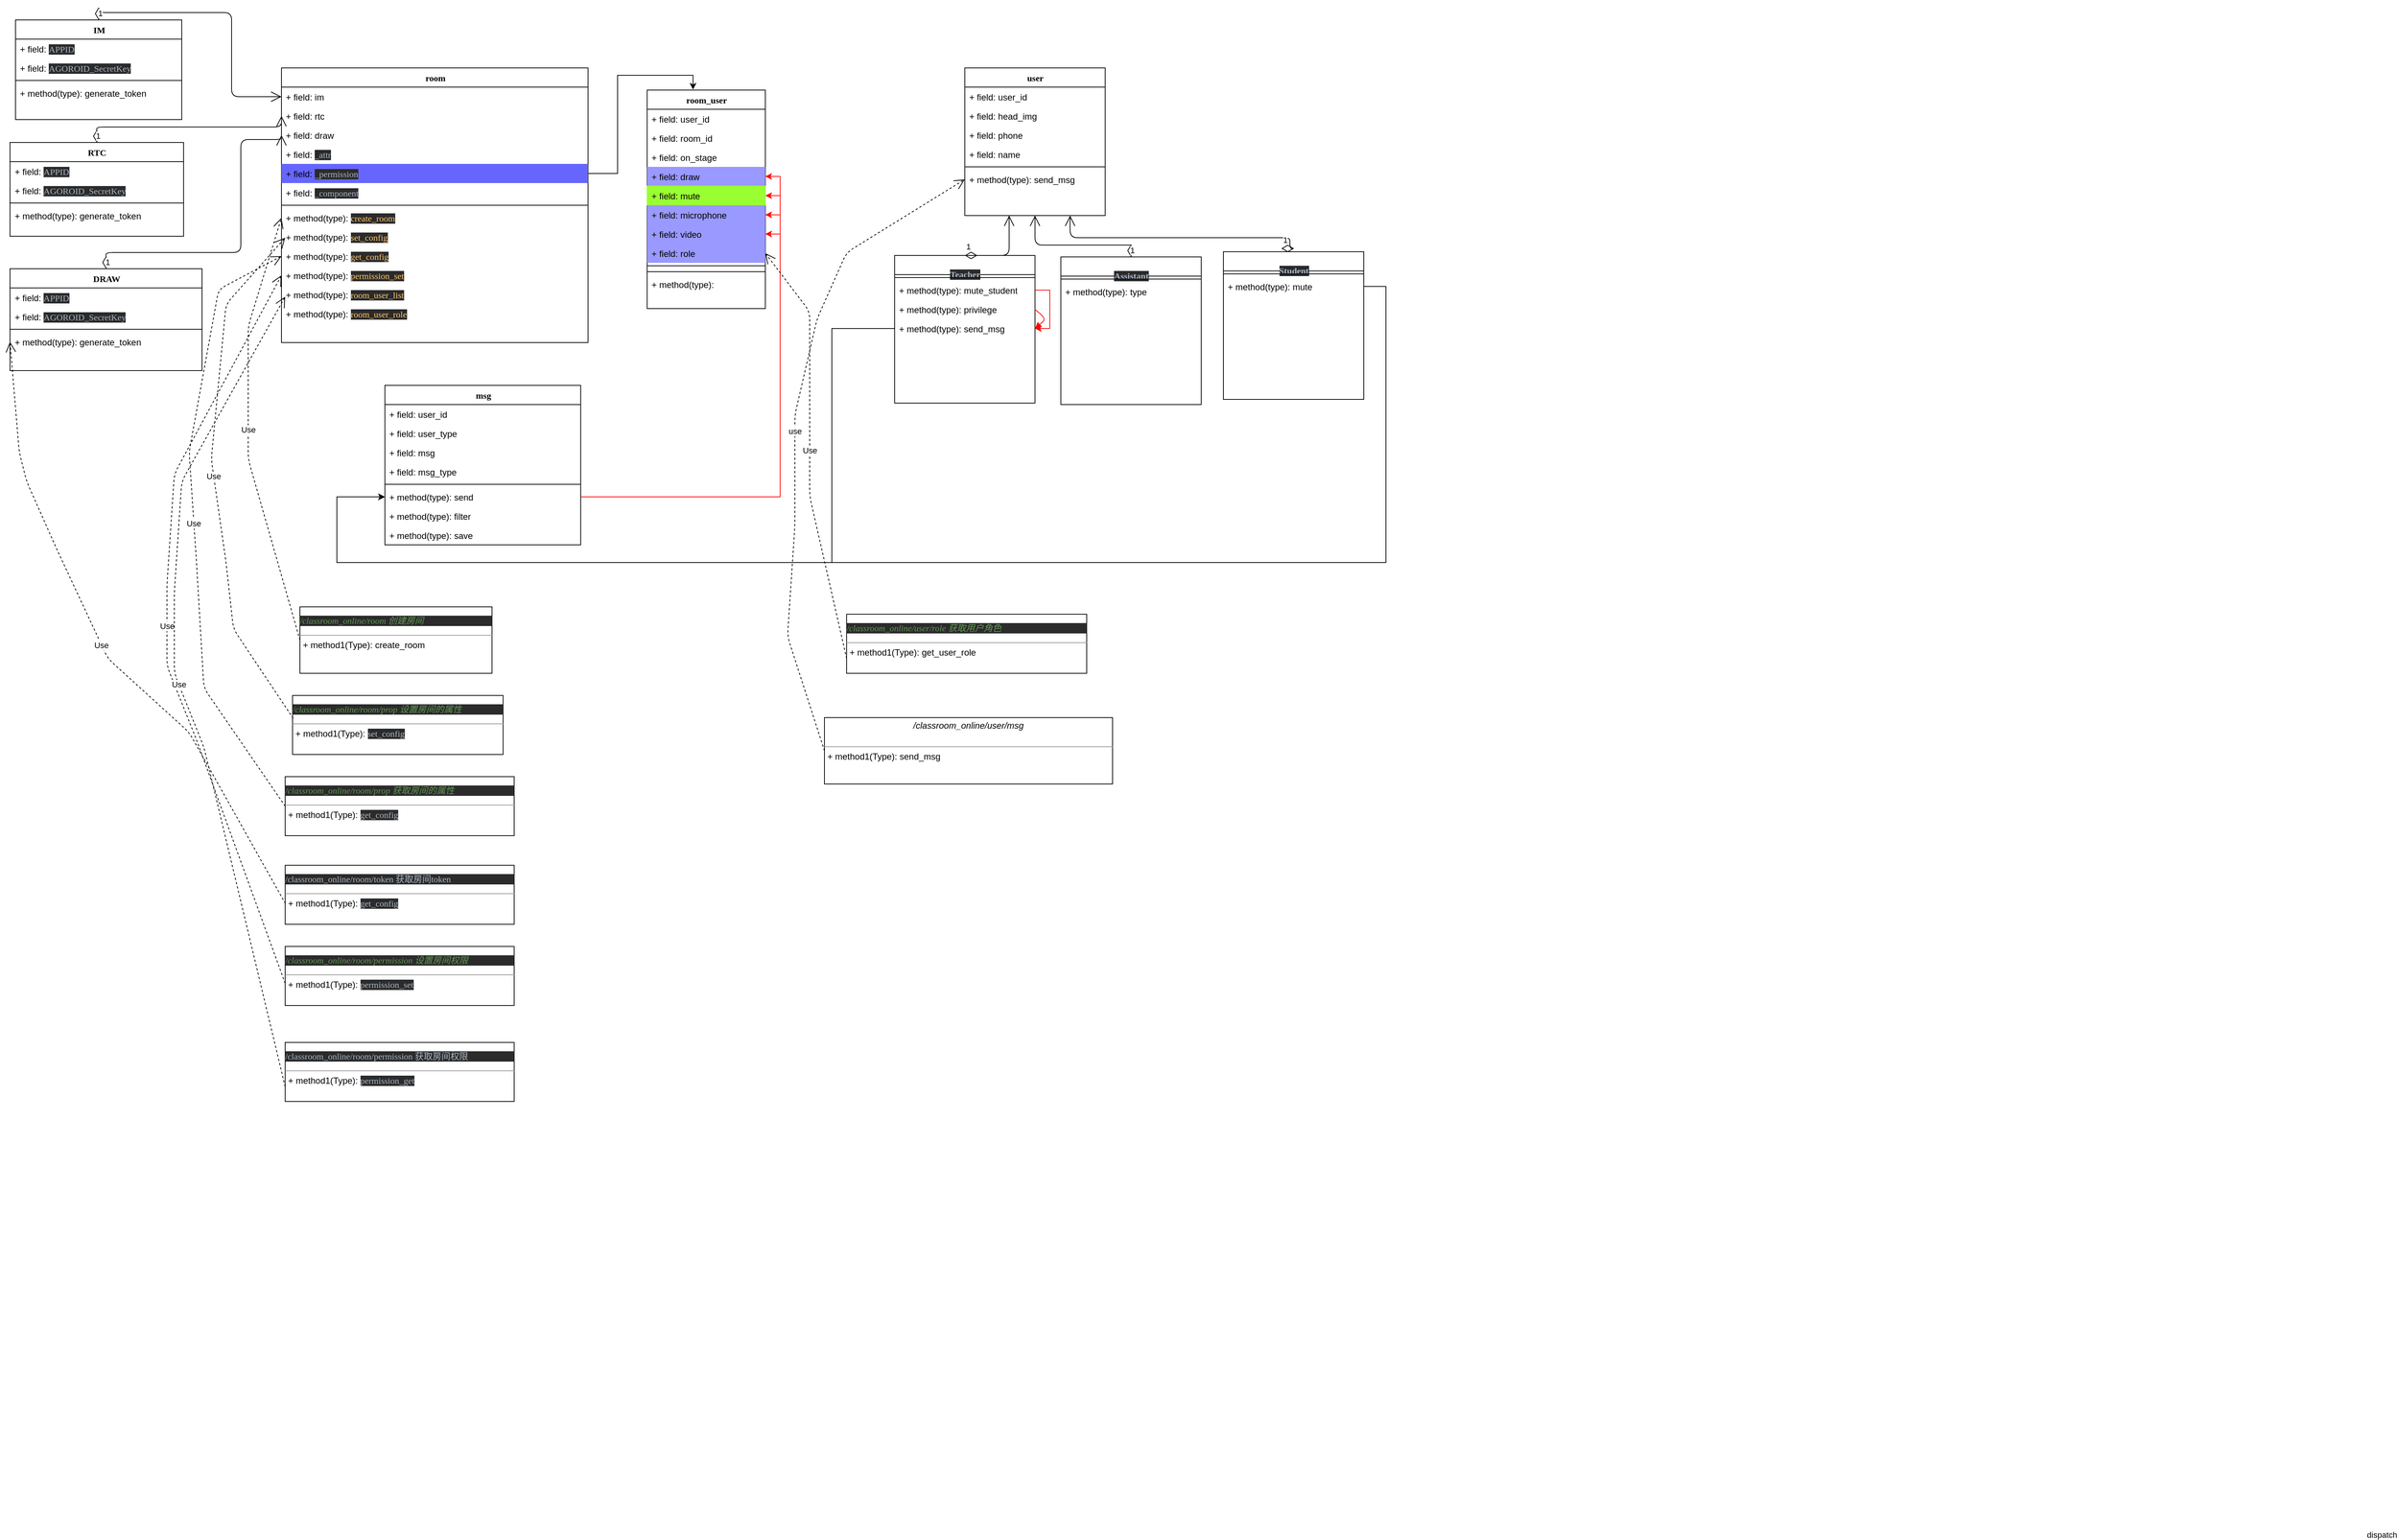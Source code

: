 <mxfile pages="1" version="11.2.5" type="github"><diagram name="Page-1" id="6133507b-19e7-1e82-6fc7-422aa6c4b21f"><mxGraphModel dx="1426" dy="857" grid="1" gridSize="10" guides="1" tooltips="1" connect="1" arrows="1" fold="1" page="1" pageScale="1" pageWidth="1100" pageHeight="850" background="#ffffff" math="0" shadow="0"><root><mxCell id="0"/><mxCell id="1" parent="0"/><mxCell id="78961159f06e98e8-17" value="user" style="swimlane;html=1;fontStyle=1;align=center;verticalAlign=top;childLayout=stackLayout;horizontal=1;startSize=26;horizontalStack=0;resizeParent=1;resizeLast=0;collapsible=1;marginBottom=0;swimlaneFillColor=#ffffff;rounded=0;shadow=0;comic=0;labelBackgroundColor=none;strokeColor=#000000;strokeWidth=1;fillColor=none;fontFamily=Verdana;fontSize=12;fontColor=#000000;" parent="1" vertex="1"><mxGeometry x="1620" y="130" width="190" height="200" as="geometry"/></mxCell><mxCell id="78961159f06e98e8-23" value="+ field: user_id" style="text;html=1;strokeColor=none;fillColor=none;align=left;verticalAlign=top;spacingLeft=4;spacingRight=4;whiteSpace=wrap;overflow=hidden;rotatable=0;points=[[0,0.5],[1,0.5]];portConstraint=eastwest;" parent="78961159f06e98e8-17" vertex="1"><mxGeometry y="26" width="190" height="26" as="geometry"/></mxCell><mxCell id="78961159f06e98e8-24" value="+ field: head_img" style="text;html=1;strokeColor=none;fillColor=none;align=left;verticalAlign=top;spacingLeft=4;spacingRight=4;whiteSpace=wrap;overflow=hidden;rotatable=0;points=[[0,0.5],[1,0.5]];portConstraint=eastwest;" parent="78961159f06e98e8-17" vertex="1"><mxGeometry y="52" width="190" height="26" as="geometry"/></mxCell><mxCell id="K8ID0hKqcHNtiCgYIguT-30" value="+ field: phone" style="text;html=1;strokeColor=none;fillColor=none;align=left;verticalAlign=top;spacingLeft=4;spacingRight=4;whiteSpace=wrap;overflow=hidden;rotatable=0;points=[[0,0.5],[1,0.5]];portConstraint=eastwest;" vertex="1" parent="78961159f06e98e8-17"><mxGeometry y="78" width="190" height="26" as="geometry"/></mxCell><mxCell id="K8ID0hKqcHNtiCgYIguT-31" value="+ field: name" style="text;html=1;strokeColor=none;fillColor=none;align=left;verticalAlign=top;spacingLeft=4;spacingRight=4;whiteSpace=wrap;overflow=hidden;rotatable=0;points=[[0,0.5],[1,0.5]];portConstraint=eastwest;" vertex="1" parent="78961159f06e98e8-17"><mxGeometry y="104" width="190" height="26" as="geometry"/></mxCell><mxCell id="78961159f06e98e8-19" value="" style="line;html=1;strokeWidth=1;fillColor=none;align=left;verticalAlign=middle;spacingTop=-1;spacingLeft=3;spacingRight=3;rotatable=0;labelPosition=right;points=[];portConstraint=eastwest;" parent="78961159f06e98e8-17" vertex="1"><mxGeometry y="130" width="190" height="8" as="geometry"/></mxCell><mxCell id="78961159f06e98e8-27" value="+ method(type): send_msg" style="text;html=1;strokeColor=none;fillColor=none;align=left;verticalAlign=top;spacingLeft=4;spacingRight=4;whiteSpace=wrap;overflow=hidden;rotatable=0;points=[[0,0.5],[1,0.5]];portConstraint=eastwest;" parent="78961159f06e98e8-17" vertex="1"><mxGeometry y="138" width="190" height="26" as="geometry"/></mxCell><mxCell id="78961159f06e98e8-43" value="room" style="swimlane;html=1;fontStyle=1;align=center;verticalAlign=top;childLayout=stackLayout;horizontal=1;startSize=26;horizontalStack=0;resizeParent=1;resizeLast=0;collapsible=1;marginBottom=0;swimlaneFillColor=#ffffff;rounded=0;shadow=0;comic=0;labelBackgroundColor=none;strokeColor=#000000;strokeWidth=1;fillColor=none;fontFamily=Verdana;fontSize=12;fontColor=#000000;" parent="1" vertex="1"><mxGeometry x="695" y="130" width="415" height="372" as="geometry"/></mxCell><mxCell id="78961159f06e98e8-44" value="+ field: im" style="text;html=1;strokeColor=none;fillColor=none;align=left;verticalAlign=top;spacingLeft=4;spacingRight=4;whiteSpace=wrap;overflow=hidden;rotatable=0;points=[[0,0.5],[1,0.5]];portConstraint=eastwest;" parent="78961159f06e98e8-43" vertex="1"><mxGeometry y="26" width="415" height="26" as="geometry"/></mxCell><mxCell id="K8ID0hKqcHNtiCgYIguT-9" value="+ field: rtc" style="text;html=1;strokeColor=none;fillColor=none;align=left;verticalAlign=top;spacingLeft=4;spacingRight=4;whiteSpace=wrap;overflow=hidden;rotatable=0;points=[[0,0.5],[1,0.5]];portConstraint=eastwest;" vertex="1" parent="78961159f06e98e8-43"><mxGeometry y="52" width="415" height="26" as="geometry"/></mxCell><mxCell id="K8ID0hKqcHNtiCgYIguT-10" value="+ field: draw" style="text;html=1;strokeColor=none;fillColor=none;align=left;verticalAlign=top;spacingLeft=4;spacingRight=4;whiteSpace=wrap;overflow=hidden;rotatable=0;points=[[0,0.5],[1,0.5]];portConstraint=eastwest;" vertex="1" parent="78961159f06e98e8-43"><mxGeometry y="78" width="415" height="26" as="geometry"/></mxCell><mxCell id="K8ID0hKqcHNtiCgYIguT-16" value="+ field:&amp;nbsp;&lt;span style=&quot;background-color: rgb(43 , 43 , 43) ; color: rgb(169 , 183 , 198) ; font-family: &amp;#34;menlo&amp;#34; ; font-size: 9pt&quot;&gt;_attr&lt;/span&gt;" style="text;html=1;strokeColor=none;fillColor=none;align=left;verticalAlign=top;spacingLeft=4;spacingRight=4;whiteSpace=wrap;overflow=hidden;rotatable=0;points=[[0,0.5],[1,0.5]];portConstraint=eastwest;" vertex="1" parent="78961159f06e98e8-43"><mxGeometry y="104" width="415" height="26" as="geometry"/></mxCell><mxCell id="K8ID0hKqcHNtiCgYIguT-25" value="+ field:&amp;nbsp;&lt;span style=&quot;background-color: rgb(43 , 43 , 43) ; color: rgb(169 , 183 , 198) ; font-family: &amp;#34;menlo&amp;#34; ; font-size: 9pt&quot;&gt;_permission&lt;/span&gt;" style="text;html=1;strokeColor=none;fillColor=#6666FF;align=left;verticalAlign=top;spacingLeft=4;spacingRight=4;whiteSpace=wrap;overflow=hidden;rotatable=0;points=[[0,0.5],[1,0.5]];portConstraint=eastwest;" vertex="1" parent="78961159f06e98e8-43"><mxGeometry y="130" width="415" height="26" as="geometry"/></mxCell><mxCell id="K8ID0hKqcHNtiCgYIguT-17" value="+ field: &lt;font color=&quot;#a9b7c6&quot; face=&quot;menlo&quot;&gt;&lt;span style=&quot;background-color: rgb(43 , 43 , 43)&quot;&gt;_component&lt;/span&gt;&lt;/font&gt;" style="text;html=1;strokeColor=none;fillColor=none;align=left;verticalAlign=top;spacingLeft=4;spacingRight=4;whiteSpace=wrap;overflow=hidden;rotatable=0;points=[[0,0.5],[1,0.5]];portConstraint=eastwest;" vertex="1" parent="78961159f06e98e8-43"><mxGeometry y="156" width="415" height="26" as="geometry"/></mxCell><mxCell id="78961159f06e98e8-51" value="" style="line;html=1;strokeWidth=1;fillColor=none;align=left;verticalAlign=middle;spacingTop=-1;spacingLeft=3;spacingRight=3;rotatable=0;labelPosition=right;points=[];portConstraint=eastwest;" parent="78961159f06e98e8-43" vertex="1"><mxGeometry y="182" width="415" height="8" as="geometry"/></mxCell><mxCell id="78961159f06e98e8-52" value="+ method(type):&amp;nbsp;&lt;span style=&quot;color: rgb(255 , 198 , 109) ; background-color: rgb(43 , 43 , 43) ; font-family: &amp;#34;menlo&amp;#34; ; font-size: 9pt&quot;&gt;create_room&lt;/span&gt;" style="text;html=1;strokeColor=none;fillColor=none;align=left;verticalAlign=top;spacingLeft=4;spacingRight=4;whiteSpace=wrap;overflow=hidden;rotatable=0;points=[[0,0.5],[1,0.5]];portConstraint=eastwest;" parent="78961159f06e98e8-43" vertex="1"><mxGeometry y="190" width="415" height="26" as="geometry"/></mxCell><mxCell id="b94bc138ca980ef-2" value="+ method(type):&amp;nbsp;&lt;span style=&quot;color: rgb(255 , 198 , 109) ; background-color: rgb(43 , 43 , 43) ; font-family: &amp;#34;menlo&amp;#34; ; font-size: 9pt&quot;&gt;set_config&lt;/span&gt;" style="text;html=1;strokeColor=none;fillColor=none;align=left;verticalAlign=top;spacingLeft=4;spacingRight=4;whiteSpace=wrap;overflow=hidden;rotatable=0;points=[[0,0.5],[1,0.5]];portConstraint=eastwest;" parent="78961159f06e98e8-43" vertex="1"><mxGeometry y="216" width="415" height="26" as="geometry"/></mxCell><mxCell id="K8ID0hKqcHNtiCgYIguT-21" value="+ method(type):&amp;nbsp;&lt;span style=&quot;color: rgb(255 , 198 , 109) ; background-color: rgb(43 , 43 , 43) ; font-family: &amp;#34;menlo&amp;#34; ; font-size: 9pt&quot;&gt;get_config&lt;/span&gt;" style="text;html=1;strokeColor=none;fillColor=none;align=left;verticalAlign=top;spacingLeft=4;spacingRight=4;whiteSpace=wrap;overflow=hidden;rotatable=0;points=[[0,0.5],[1,0.5]];portConstraint=eastwest;" vertex="1" parent="78961159f06e98e8-43"><mxGeometry y="242" width="415" height="26" as="geometry"/></mxCell><mxCell id="K8ID0hKqcHNtiCgYIguT-22" value="+ method(type):&amp;nbsp;&lt;span style=&quot;color: rgb(255 , 198 , 109) ; background-color: rgb(43 , 43 , 43) ; font-family: &amp;#34;menlo&amp;#34; ; font-size: 9pt&quot;&gt;permission_set&lt;/span&gt;" style="text;html=1;strokeColor=none;fillColor=none;align=left;verticalAlign=top;spacingLeft=4;spacingRight=4;whiteSpace=wrap;overflow=hidden;rotatable=0;points=[[0,0.5],[1,0.5]];portConstraint=eastwest;" vertex="1" parent="78961159f06e98e8-43"><mxGeometry y="268" width="415" height="26" as="geometry"/></mxCell><mxCell id="K8ID0hKqcHNtiCgYIguT-23" value="+ method(type): &lt;font color=&quot;#ffc66d&quot; face=&quot;menlo&quot;&gt;&lt;span style=&quot;background-color: rgb(43 , 43 , 43)&quot;&gt;room_user_list&lt;/span&gt;&lt;/font&gt;" style="text;html=1;strokeColor=none;fillColor=none;align=left;verticalAlign=top;spacingLeft=4;spacingRight=4;whiteSpace=wrap;overflow=hidden;rotatable=0;points=[[0,0.5],[1,0.5]];portConstraint=eastwest;" vertex="1" parent="78961159f06e98e8-43"><mxGeometry y="294" width="415" height="26" as="geometry"/></mxCell><mxCell id="K8ID0hKqcHNtiCgYIguT-40" value="+ method(type): &lt;font color=&quot;#ffc66d&quot; face=&quot;menlo&quot;&gt;&lt;span style=&quot;background-color: rgb(43 , 43 , 43)&quot;&gt;room_user_role&lt;/span&gt;&lt;/font&gt;" style="text;html=1;strokeColor=none;fillColor=none;align=left;verticalAlign=top;spacingLeft=4;spacingRight=4;whiteSpace=wrap;overflow=hidden;rotatable=0;points=[[0,0.5],[1,0.5]];portConstraint=eastwest;" vertex="1" parent="78961159f06e98e8-43"><mxGeometry y="320" width="415" height="26" as="geometry"/></mxCell><mxCell id="78961159f06e98e8-82" value="RTC" style="swimlane;html=1;fontStyle=1;align=center;verticalAlign=top;childLayout=stackLayout;horizontal=1;startSize=26;horizontalStack=0;resizeParent=1;resizeLast=0;collapsible=1;marginBottom=0;swimlaneFillColor=#ffffff;rounded=0;shadow=0;comic=0;labelBackgroundColor=none;strokeColor=#000000;strokeWidth=1;fillColor=none;fontFamily=Verdana;fontSize=12;fontColor=#000000;" parent="1" vertex="1"><mxGeometry x="327.5" y="231" width="235" height="127" as="geometry"/></mxCell><mxCell id="78961159f06e98e8-84" value="+ field:&amp;nbsp;&lt;span style=&quot;background-color: rgb(43 , 43 , 43) ; color: rgb(169 , 183 , 198) ; font-family: &amp;#34;menlo&amp;#34; ; font-size: 9pt&quot;&gt;APPID&lt;/span&gt;" style="text;html=1;strokeColor=none;fillColor=none;align=left;verticalAlign=top;spacingLeft=4;spacingRight=4;whiteSpace=wrap;overflow=hidden;rotatable=0;points=[[0,0.5],[1,0.5]];portConstraint=eastwest;" parent="78961159f06e98e8-82" vertex="1"><mxGeometry y="26" width="235" height="26" as="geometry"/></mxCell><mxCell id="78961159f06e98e8-89" value="+ field:&amp;nbsp;&lt;span style=&quot;background-color: rgb(43 , 43 , 43) ; color: rgb(169 , 183 , 198) ; font-family: &amp;#34;menlo&amp;#34; ; font-size: 9pt&quot;&gt;AGOROID_SecretKey&lt;/span&gt;" style="text;html=1;strokeColor=none;fillColor=none;align=left;verticalAlign=top;spacingLeft=4;spacingRight=4;whiteSpace=wrap;overflow=hidden;rotatable=0;points=[[0,0.5],[1,0.5]];portConstraint=eastwest;" parent="78961159f06e98e8-82" vertex="1"><mxGeometry y="52" width="235" height="26" as="geometry"/></mxCell><mxCell id="78961159f06e98e8-90" value="" style="line;html=1;strokeWidth=1;fillColor=none;align=left;verticalAlign=middle;spacingTop=-1;spacingLeft=3;spacingRight=3;rotatable=0;labelPosition=right;points=[];portConstraint=eastwest;" parent="78961159f06e98e8-82" vertex="1"><mxGeometry y="78" width="235" height="8" as="geometry"/></mxCell><mxCell id="b94bc138ca980ef-4" value="+ method(type): generate_token" style="text;html=1;strokeColor=none;fillColor=none;align=left;verticalAlign=top;spacingLeft=4;spacingRight=4;whiteSpace=wrap;overflow=hidden;rotatable=0;points=[[0,0.5],[1,0.5]];portConstraint=eastwest;" parent="78961159f06e98e8-82" vertex="1"><mxGeometry y="86" width="235" height="26" as="geometry"/></mxCell><mxCell id="78961159f06e98e8-95" value="DRAW" style="swimlane;html=1;fontStyle=1;align=center;verticalAlign=top;childLayout=stackLayout;horizontal=1;startSize=26;horizontalStack=0;resizeParent=1;resizeLast=0;collapsible=1;marginBottom=0;swimlaneFillColor=#ffffff;rounded=0;shadow=0;comic=0;labelBackgroundColor=none;strokeColor=#000000;strokeWidth=1;fillColor=none;fontFamily=Verdana;fontSize=12;fontColor=#000000;" parent="1" vertex="1"><mxGeometry x="327.5" y="402" width="260" height="138" as="geometry"/></mxCell><mxCell id="78961159f06e98e8-96" value="+ field:&amp;nbsp;&lt;span style=&quot;background-color: rgb(43 , 43 , 43) ; color: rgb(169 , 183 , 198) ; font-family: &amp;#34;menlo&amp;#34; ; font-size: 9pt&quot;&gt;APPID&lt;/span&gt;" style="text;html=1;strokeColor=none;fillColor=none;align=left;verticalAlign=top;spacingLeft=4;spacingRight=4;whiteSpace=wrap;overflow=hidden;rotatable=0;points=[[0,0.5],[1,0.5]];portConstraint=eastwest;" parent="78961159f06e98e8-95" vertex="1"><mxGeometry y="26" width="260" height="26" as="geometry"/></mxCell><mxCell id="78961159f06e98e8-102" value="+ field:&amp;nbsp;&lt;span style=&quot;background-color: rgb(43 , 43 , 43) ; color: rgb(169 , 183 , 198) ; font-family: &amp;#34;menlo&amp;#34; ; font-size: 9pt&quot;&gt;AGOROID_SecretKey&lt;/span&gt;" style="text;html=1;strokeColor=none;fillColor=none;align=left;verticalAlign=top;spacingLeft=4;spacingRight=4;whiteSpace=wrap;overflow=hidden;rotatable=0;points=[[0,0.5],[1,0.5]];portConstraint=eastwest;" parent="78961159f06e98e8-95" vertex="1"><mxGeometry y="52" width="260" height="26" as="geometry"/></mxCell><mxCell id="78961159f06e98e8-103" value="" style="line;html=1;strokeWidth=1;fillColor=none;align=left;verticalAlign=middle;spacingTop=-1;spacingLeft=3;spacingRight=3;rotatable=0;labelPosition=right;points=[];portConstraint=eastwest;" parent="78961159f06e98e8-95" vertex="1"><mxGeometry y="78" width="260" height="8" as="geometry"/></mxCell><mxCell id="78961159f06e98e8-104" value="&lt;span style=&quot;white-space: normal&quot;&gt;+ method(type): generate_token&lt;/span&gt;" style="text;html=1;strokeColor=none;fillColor=none;align=left;verticalAlign=top;spacingLeft=4;spacingRight=4;whiteSpace=wrap;overflow=hidden;rotatable=0;points=[[0,0.5],[1,0.5]];portConstraint=eastwest;" parent="78961159f06e98e8-95" vertex="1"><mxGeometry y="86" width="260" height="26" as="geometry"/></mxCell><mxCell id="78961159f06e98e8-108" value="IM" style="swimlane;html=1;fontStyle=1;align=center;verticalAlign=top;childLayout=stackLayout;horizontal=1;startSize=26;horizontalStack=0;resizeParent=1;resizeLast=0;collapsible=1;marginBottom=0;swimlaneFillColor=#ffffff;rounded=0;shadow=0;comic=0;labelBackgroundColor=none;strokeColor=#000000;strokeWidth=1;fillColor=none;fontFamily=Verdana;fontSize=12;fontColor=#000000;" parent="1" vertex="1"><mxGeometry x="335" y="65" width="225" height="135" as="geometry"/></mxCell><mxCell id="78961159f06e98e8-109" value="+ field:&amp;nbsp;&lt;span style=&quot;background-color: rgb(43 , 43 , 43) ; color: rgb(169 , 183 , 198) ; font-family: &amp;#34;menlo&amp;#34; ; font-size: 9pt&quot;&gt;APPID&lt;/span&gt;" style="text;html=1;strokeColor=none;fillColor=none;align=left;verticalAlign=top;spacingLeft=4;spacingRight=4;whiteSpace=wrap;overflow=hidden;rotatable=0;points=[[0,0.5],[1,0.5]];portConstraint=eastwest;" parent="78961159f06e98e8-108" vertex="1"><mxGeometry y="26" width="225" height="26" as="geometry"/></mxCell><mxCell id="78961159f06e98e8-110" value="+ field:&amp;nbsp;&lt;span style=&quot;background-color: rgb(43 , 43 , 43) ; color: rgb(169 , 183 , 198) ; font-family: &amp;#34;menlo&amp;#34; ; font-size: 9pt&quot;&gt;AGOROID_SecretKey&lt;/span&gt;" style="text;html=1;strokeColor=none;fillColor=none;align=left;verticalAlign=top;spacingLeft=4;spacingRight=4;whiteSpace=wrap;overflow=hidden;rotatable=0;points=[[0,0.5],[1,0.5]];portConstraint=eastwest;" parent="78961159f06e98e8-108" vertex="1"><mxGeometry y="52" width="225" height="26" as="geometry"/></mxCell><mxCell id="78961159f06e98e8-116" value="" style="line;html=1;strokeWidth=1;fillColor=none;align=left;verticalAlign=middle;spacingTop=-1;spacingLeft=3;spacingRight=3;rotatable=0;labelPosition=right;points=[];portConstraint=eastwest;" parent="78961159f06e98e8-108" vertex="1"><mxGeometry y="78" width="225" height="8" as="geometry"/></mxCell><mxCell id="K8ID0hKqcHNtiCgYIguT-13" value="+ method(type): generate_token" style="text;html=1;strokeColor=none;fillColor=none;align=left;verticalAlign=top;spacingLeft=4;spacingRight=4;whiteSpace=wrap;overflow=hidden;rotatable=0;points=[[0,0.5],[1,0.5]];portConstraint=eastwest;" vertex="1" parent="78961159f06e98e8-108"><mxGeometry y="86" width="225" height="26" as="geometry"/></mxCell><mxCell id="b94bc138ca980ef-1" value="&lt;pre style=&quot;background-color: #2b2b2b ; color: #a9b7c6 ; font-family: &amp;#34;menlo&amp;#34; ; font-size: 9.0pt&quot;&gt;&lt;span style=&quot;color: #629755 ; font-style: italic&quot;&gt;/classroom_online/room/prop 设置房间的属性&lt;/span&gt;&lt;/pre&gt;&lt;hr size=&quot;1&quot;&gt;&lt;p style=&quot;margin: 0px ; margin-left: 4px&quot;&gt;+ method1(Type):&amp;nbsp;&lt;span style=&quot;background-color: rgb(43 , 43 , 43) ; color: rgb(169 , 183 , 198) ; font-family: &amp;#34;menlo&amp;#34; ; font-size: 9pt&quot;&gt;set_config&lt;/span&gt;&lt;/p&gt;&lt;p style=&quot;margin: 0px ; margin-left: 4px&quot;&gt;&lt;br&gt;&lt;/p&gt;" style="verticalAlign=top;align=left;overflow=fill;fontSize=12;fontFamily=Helvetica;html=1;rounded=0;shadow=0;comic=0;labelBackgroundColor=none;strokeColor=#000000;strokeWidth=1;fillColor=#ffffff;" parent="1" vertex="1"><mxGeometry x="710" y="980" width="285" height="80" as="geometry"/></mxCell><mxCell id="K8ID0hKqcHNtiCgYIguT-6" value="1" style="endArrow=open;html=1;endSize=12;startArrow=diamondThin;startSize=14;startFill=0;edgeStyle=orthogonalEdgeStyle;align=left;verticalAlign=bottom;entryX=0;entryY=0.5;entryDx=0;entryDy=0;exitX=0.5;exitY=0;exitDx=0;exitDy=0;" edge="1" parent="1" source="78961159f06e98e8-108" target="78961159f06e98e8-44"><mxGeometry x="-1" y="3" relative="1" as="geometry"><mxPoint x="40" y="730" as="sourcePoint"/><mxPoint x="200" y="730" as="targetPoint"/></mxGeometry></mxCell><mxCell id="K8ID0hKqcHNtiCgYIguT-14" value="1" style="endArrow=open;html=1;endSize=12;startArrow=diamondThin;startSize=14;startFill=0;edgeStyle=orthogonalEdgeStyle;align=left;verticalAlign=bottom;entryX=0;entryY=0.5;entryDx=0;entryDy=0;exitX=0.5;exitY=0;exitDx=0;exitDy=0;" edge="1" parent="1" source="78961159f06e98e8-82" target="K8ID0hKqcHNtiCgYIguT-9"><mxGeometry x="-1" y="3" relative="1" as="geometry"><mxPoint x="447.5" y="164" as="sourcePoint"/><mxPoint x="694.5" y="274" as="targetPoint"/><Array as="points"><mxPoint x="445" y="210"/><mxPoint x="695" y="210"/></Array></mxGeometry></mxCell><mxCell id="K8ID0hKqcHNtiCgYIguT-15" value="1" style="endArrow=open;html=1;endSize=12;startArrow=diamondThin;startSize=14;startFill=0;edgeStyle=orthogonalEdgeStyle;align=left;verticalAlign=bottom;entryX=0;entryY=0.5;entryDx=0;entryDy=0;exitX=0.5;exitY=0;exitDx=0;exitDy=0;" edge="1" parent="1" source="78961159f06e98e8-95" target="K8ID0hKqcHNtiCgYIguT-10"><mxGeometry x="-1" y="3" relative="1" as="geometry"><mxPoint x="460" y="191" as="sourcePoint"/><mxPoint x="707" y="301" as="targetPoint"/><Array as="points"><mxPoint x="458" y="380"/><mxPoint x="640" y="380"/><mxPoint x="640" y="227"/></Array></mxGeometry></mxCell><mxCell id="K8ID0hKqcHNtiCgYIguT-26" value="&lt;pre style=&quot;background-color: #2b2b2b ; color: #a9b7c6 ; font-family: &amp;#34;menlo&amp;#34; ; font-size: 9.0pt&quot;&gt;&lt;span style=&quot;color: #629755 ; font-style: italic&quot;&gt;/classroom_online/room/prop 获取房间的属性&lt;/span&gt;&lt;/pre&gt;&lt;hr size=&quot;1&quot;&gt;&lt;p style=&quot;margin: 0px ; margin-left: 4px&quot;&gt;+ method1(Type):&amp;nbsp;&lt;span style=&quot;background-color: rgb(43 , 43 , 43) ; color: rgb(169 , 183 , 198) ; font-family: &amp;#34;menlo&amp;#34; ; font-size: 9pt&quot;&gt;get_config&lt;/span&gt;&lt;/p&gt;&lt;p style=&quot;margin: 0px ; margin-left: 4px&quot;&gt;&lt;br&gt;&lt;/p&gt;" style="verticalAlign=top;align=left;overflow=fill;fontSize=12;fontFamily=Helvetica;html=1;rounded=0;shadow=0;comic=0;labelBackgroundColor=none;strokeColor=#000000;strokeWidth=1;fillColor=#ffffff;" vertex="1" parent="1"><mxGeometry x="700" y="1090" width="310" height="80" as="geometry"/></mxCell><mxCell id="K8ID0hKqcHNtiCgYIguT-27" value="&lt;pre style=&quot;background-color: #2b2b2b ; color: #a9b7c6 ; font-family: &amp;#34;menlo&amp;#34; ; font-size: 9.0pt&quot;&gt;&lt;span style=&quot;color: #629755 ; font-style: italic&quot;&gt;/classroom_online/user/role 获取用户角色&lt;/span&gt;&lt;/pre&gt;&lt;hr size=&quot;1&quot;&gt;&lt;p style=&quot;margin: 0px ; margin-left: 4px&quot;&gt;+ method1(Type): get_user_role&lt;br&gt;&lt;br&gt;&lt;/p&gt;" style="verticalAlign=top;align=left;overflow=fill;fontSize=12;fontFamily=Helvetica;html=1;rounded=0;shadow=0;comic=0;labelBackgroundColor=none;strokeColor=#000000;strokeWidth=1;fillColor=#ffffff;" vertex="1" parent="1"><mxGeometry x="1460" y="870" width="325" height="80" as="geometry"/></mxCell><mxCell id="K8ID0hKqcHNtiCgYIguT-28" value="&lt;p style=&quot;margin: 0px ; margin-top: 4px ; text-align: center&quot;&gt;&lt;i&gt;/classroom_online/user/msg&lt;/i&gt;&lt;/p&gt;&lt;br&gt;&lt;hr size=&quot;1&quot;&gt;&lt;p style=&quot;margin: 0px ; margin-left: 4px&quot;&gt;+ method1(Type): send_msg&lt;br&gt;&lt;/p&gt;" style="verticalAlign=top;align=left;overflow=fill;fontSize=12;fontFamily=Helvetica;html=1;rounded=0;shadow=0;comic=0;labelBackgroundColor=none;strokeColor=#000000;strokeWidth=1;fillColor=#ffffff;" vertex="1" parent="1"><mxGeometry x="1430" y="1010" width="390" height="90" as="geometry"/></mxCell><mxCell id="K8ID0hKqcHNtiCgYIguT-29" value="&lt;pre style=&quot;background-color: #2b2b2b ; color: #a9b7c6 ; font-family: &amp;#34;menlo&amp;#34; ; font-size: 9.0pt&quot;&gt;&lt;span style=&quot;color: #629755 ; font-style: italic&quot;&gt;/classroom_online/room 创建房间&lt;/span&gt;&lt;/pre&gt;&lt;hr size=&quot;1&quot;&gt;&lt;p style=&quot;margin: 0px ; margin-left: 4px&quot;&gt;+ method1(Type): create_room&lt;br&gt;&lt;/p&gt;" style="verticalAlign=top;align=left;overflow=fill;fontSize=12;fontFamily=Helvetica;html=1;rounded=0;shadow=0;comic=0;labelBackgroundColor=none;strokeColor=#000000;strokeWidth=1;fillColor=#ffffff;" vertex="1" parent="1"><mxGeometry x="720" y="860" width="260" height="90" as="geometry"/></mxCell><mxCell id="K8ID0hKqcHNtiCgYIguT-42" value="room_user" style="swimlane;html=1;fontStyle=1;align=center;verticalAlign=top;childLayout=stackLayout;horizontal=1;startSize=26;horizontalStack=0;resizeParent=1;resizeLast=0;collapsible=1;marginBottom=0;swimlaneFillColor=#ffffff;rounded=0;shadow=0;comic=0;labelBackgroundColor=none;strokeColor=#000000;strokeWidth=1;fillColor=none;fontFamily=Verdana;fontSize=12;fontColor=#000000;" vertex="1" parent="1"><mxGeometry x="1190" y="160" width="160" height="296" as="geometry"/></mxCell><mxCell id="K8ID0hKqcHNtiCgYIguT-43" value="+ field: user_id" style="text;html=1;strokeColor=none;fillColor=none;align=left;verticalAlign=top;spacingLeft=4;spacingRight=4;whiteSpace=wrap;overflow=hidden;rotatable=0;points=[[0,0.5],[1,0.5]];portConstraint=eastwest;" vertex="1" parent="K8ID0hKqcHNtiCgYIguT-42"><mxGeometry y="26" width="160" height="26" as="geometry"/></mxCell><mxCell id="K8ID0hKqcHNtiCgYIguT-44" value="+ field: room_id" style="text;html=1;strokeColor=none;fillColor=none;align=left;verticalAlign=top;spacingLeft=4;spacingRight=4;whiteSpace=wrap;overflow=hidden;rotatable=0;points=[[0,0.5],[1,0.5]];portConstraint=eastwest;" vertex="1" parent="K8ID0hKqcHNtiCgYIguT-42"><mxGeometry y="52" width="160" height="26" as="geometry"/></mxCell><mxCell id="K8ID0hKqcHNtiCgYIguT-45" value="+ field: on_stage" style="text;html=1;strokeColor=none;fillColor=none;align=left;verticalAlign=top;spacingLeft=4;spacingRight=4;whiteSpace=wrap;overflow=hidden;rotatable=0;points=[[0,0.5],[1,0.5]];portConstraint=eastwest;" vertex="1" parent="K8ID0hKqcHNtiCgYIguT-42"><mxGeometry y="78" width="160" height="26" as="geometry"/></mxCell><mxCell id="K8ID0hKqcHNtiCgYIguT-46" value="+ field: draw" style="text;html=1;strokeColor=none;fillColor=#9999FF;align=left;verticalAlign=top;spacingLeft=4;spacingRight=4;whiteSpace=wrap;overflow=hidden;rotatable=0;points=[[0,0.5],[1,0.5]];portConstraint=eastwest;" vertex="1" parent="K8ID0hKqcHNtiCgYIguT-42"><mxGeometry y="104" width="160" height="26" as="geometry"/></mxCell><mxCell id="K8ID0hKqcHNtiCgYIguT-53" value="+ field: mute" style="text;html=1;strokeColor=#99FF33;fillColor=#99FF33;align=left;verticalAlign=top;spacingLeft=4;spacingRight=4;whiteSpace=wrap;overflow=hidden;rotatable=0;points=[[0,0.5],[1,0.5]];portConstraint=eastwest;" vertex="1" parent="K8ID0hKqcHNtiCgYIguT-42"><mxGeometry y="130" width="160" height="26" as="geometry"/></mxCell><mxCell id="K8ID0hKqcHNtiCgYIguT-54" value="+ field: microphone" style="text;html=1;strokeColor=none;fillColor=#9999FF;align=left;verticalAlign=top;spacingLeft=4;spacingRight=4;whiteSpace=wrap;overflow=hidden;rotatable=0;points=[[0,0.5],[1,0.5]];portConstraint=eastwest;" vertex="1" parent="K8ID0hKqcHNtiCgYIguT-42"><mxGeometry y="156" width="160" height="26" as="geometry"/></mxCell><mxCell id="K8ID0hKqcHNtiCgYIguT-55" value="+ field: video" style="text;html=1;strokeColor=none;fillColor=#9999FF;align=left;verticalAlign=top;spacingLeft=4;spacingRight=4;whiteSpace=wrap;overflow=hidden;rotatable=0;points=[[0,0.5],[1,0.5]];portConstraint=eastwest;" vertex="1" parent="K8ID0hKqcHNtiCgYIguT-42"><mxGeometry y="182" width="160" height="26" as="geometry"/></mxCell><mxCell id="K8ID0hKqcHNtiCgYIguT-152" value="+ field: role" style="text;html=1;strokeColor=none;fillColor=#9999FF;align=left;verticalAlign=top;spacingLeft=4;spacingRight=4;whiteSpace=wrap;overflow=hidden;rotatable=0;points=[[0,0.5],[1,0.5]];portConstraint=eastwest;" vertex="1" parent="K8ID0hKqcHNtiCgYIguT-42"><mxGeometry y="208" width="160" height="26" as="geometry"/></mxCell><mxCell id="K8ID0hKqcHNtiCgYIguT-47" value="" style="line;html=1;strokeWidth=1;fillColor=none;align=left;verticalAlign=middle;spacingTop=-1;spacingLeft=3;spacingRight=3;rotatable=0;labelPosition=right;points=[];portConstraint=eastwest;" vertex="1" parent="K8ID0hKqcHNtiCgYIguT-42"><mxGeometry y="234" width="160" height="8" as="geometry"/></mxCell><mxCell id="K8ID0hKqcHNtiCgYIguT-151" value="" style="line;html=1;strokeWidth=1;fillColor=none;align=left;verticalAlign=middle;spacingTop=-1;spacingLeft=3;spacingRight=3;rotatable=0;labelPosition=right;points=[];portConstraint=eastwest;" vertex="1" parent="K8ID0hKqcHNtiCgYIguT-42"><mxGeometry y="242" width="160" height="8" as="geometry"/></mxCell><mxCell id="K8ID0hKqcHNtiCgYIguT-48" value="+ method(type):&amp;nbsp;" style="text;html=1;strokeColor=none;fillColor=none;align=left;verticalAlign=top;spacingLeft=4;spacingRight=4;whiteSpace=wrap;overflow=hidden;rotatable=0;points=[[0,0.5],[1,0.5]];portConstraint=eastwest;" vertex="1" parent="K8ID0hKqcHNtiCgYIguT-42"><mxGeometry y="250" width="160" height="26" as="geometry"/></mxCell><mxCell id="K8ID0hKqcHNtiCgYIguT-49" style="edgeStyle=orthogonalEdgeStyle;rounded=0;orthogonalLoop=1;jettySize=auto;html=1;exitX=1;exitY=0.5;exitDx=0;exitDy=0;entryX=0.388;entryY=-0.002;entryDx=0;entryDy=0;entryPerimeter=0;" edge="1" parent="1" source="K8ID0hKqcHNtiCgYIguT-25" target="K8ID0hKqcHNtiCgYIguT-42"><mxGeometry relative="1" as="geometry"/></mxCell><mxCell id="K8ID0hKqcHNtiCgYIguT-59" value="&lt;pre style=&quot;background-color: #2b2b2b ; color: #a9b7c6 ; font-family: &amp;#34;menlo&amp;#34; ; font-size: 9.0pt&quot;&gt;Teacher&lt;/pre&gt;" style="swimlane;html=1;fontStyle=1;align=center;verticalAlign=top;childLayout=stackLayout;horizontal=1;startSize=26;horizontalStack=0;resizeParent=1;resizeLast=0;collapsible=1;marginBottom=0;swimlaneFillColor=#ffffff;rounded=0;shadow=0;comic=0;labelBackgroundColor=none;strokeColor=#000000;strokeWidth=1;fillColor=none;fontFamily=Verdana;fontSize=12;fontColor=#000000;" vertex="1" parent="1"><mxGeometry x="1525" y="384" width="190" height="200" as="geometry"/></mxCell><mxCell id="K8ID0hKqcHNtiCgYIguT-64" value="" style="line;html=1;strokeWidth=1;fillColor=none;align=left;verticalAlign=middle;spacingTop=-1;spacingLeft=3;spacingRight=3;rotatable=0;labelPosition=right;points=[];portConstraint=eastwest;" vertex="1" parent="K8ID0hKqcHNtiCgYIguT-59"><mxGeometry y="26" width="190" height="8" as="geometry"/></mxCell><mxCell id="K8ID0hKqcHNtiCgYIguT-134" style="edgeStyle=orthogonalEdgeStyle;rounded=0;orthogonalLoop=1;jettySize=auto;html=1;exitX=1;exitY=0.5;exitDx=0;exitDy=0;entryX=1;entryY=0.5;entryDx=0;entryDy=0;strokeColor=#FF0000;" edge="1" parent="K8ID0hKqcHNtiCgYIguT-59" source="K8ID0hKqcHNtiCgYIguT-86" target="K8ID0hKqcHNtiCgYIguT-126"><mxGeometry relative="1" as="geometry"/></mxCell><mxCell id="K8ID0hKqcHNtiCgYIguT-86" value="+ method(type): mute_student" style="text;html=1;strokeColor=none;fillColor=none;align=left;verticalAlign=top;spacingLeft=4;spacingRight=4;whiteSpace=wrap;overflow=hidden;rotatable=0;points=[[0,0.5],[1,0.5]];portConstraint=eastwest;" vertex="1" parent="K8ID0hKqcHNtiCgYIguT-59"><mxGeometry y="34" width="190" height="26" as="geometry"/></mxCell><mxCell id="K8ID0hKqcHNtiCgYIguT-87" value="+ method(type): privilege" style="text;html=1;strokeColor=none;fillColor=none;align=left;verticalAlign=top;spacingLeft=4;spacingRight=4;whiteSpace=wrap;overflow=hidden;rotatable=0;points=[[0,0.5],[1,0.5]];portConstraint=eastwest;" vertex="1" parent="K8ID0hKqcHNtiCgYIguT-59"><mxGeometry y="60" width="190" height="26" as="geometry"/></mxCell><mxCell id="K8ID0hKqcHNtiCgYIguT-126" value="+ method(type): send_msg" style="text;html=1;strokeColor=none;fillColor=none;align=left;verticalAlign=top;spacingLeft=4;spacingRight=4;whiteSpace=wrap;overflow=hidden;rotatable=0;points=[[0,0.5],[1,0.5]];portConstraint=eastwest;" vertex="1" parent="K8ID0hKqcHNtiCgYIguT-59"><mxGeometry y="86" width="190" height="26" as="geometry"/></mxCell><mxCell id="K8ID0hKqcHNtiCgYIguT-133" value="dispatch" style="html=1;verticalAlign=bottom;endArrow=block;strokeColor=#FF0000;exitX=1;exitY=0.5;exitDx=0;exitDy=0;entryX=1;entryY=0.5;entryDx=0;entryDy=0;" edge="1" parent="K8ID0hKqcHNtiCgYIguT-59" source="K8ID0hKqcHNtiCgYIguT-87" target="K8ID0hKqcHNtiCgYIguT-126"><mxGeometry x="1" y="1135" width="80" relative="1" as="geometry"><mxPoint x="-1085" y="636" as="sourcePoint"/><mxPoint x="-1005" y="636" as="targetPoint"/><Array as="points"><mxPoint x="205" y="86"/></Array><mxPoint x="1080" y="785" as="offset"/></mxGeometry></mxCell><mxCell id="K8ID0hKqcHNtiCgYIguT-66" value="&lt;pre style=&quot;background-color: #2b2b2b ; color: #a9b7c6 ; font-family: &amp;#34;menlo&amp;#34; ; font-size: 9.0pt&quot;&gt;Assistant&lt;/pre&gt;" style="swimlane;html=1;fontStyle=1;align=center;verticalAlign=top;childLayout=stackLayout;horizontal=1;startSize=26;horizontalStack=0;resizeParent=1;resizeLast=0;collapsible=1;marginBottom=0;swimlaneFillColor=#ffffff;rounded=0;shadow=0;comic=0;labelBackgroundColor=none;strokeColor=#000000;strokeWidth=1;fillColor=none;fontFamily=Verdana;fontSize=12;fontColor=#000000;" vertex="1" parent="1"><mxGeometry x="1750" y="386" width="190" height="200" as="geometry"/></mxCell><mxCell id="K8ID0hKqcHNtiCgYIguT-71" value="" style="line;html=1;strokeWidth=1;fillColor=none;align=left;verticalAlign=middle;spacingTop=-1;spacingLeft=3;spacingRight=3;rotatable=0;labelPosition=right;points=[];portConstraint=eastwest;" vertex="1" parent="K8ID0hKqcHNtiCgYIguT-66"><mxGeometry y="26" width="190" height="8" as="geometry"/></mxCell><mxCell id="K8ID0hKqcHNtiCgYIguT-72" value="+ method(type): type" style="text;html=1;strokeColor=none;fillColor=none;align=left;verticalAlign=top;spacingLeft=4;spacingRight=4;whiteSpace=wrap;overflow=hidden;rotatable=0;points=[[0,0.5],[1,0.5]];portConstraint=eastwest;" vertex="1" parent="K8ID0hKqcHNtiCgYIguT-66"><mxGeometry y="34" width="190" height="26" as="geometry"/></mxCell><mxCell id="K8ID0hKqcHNtiCgYIguT-73" value="&lt;pre style=&quot;background-color: #2b2b2b ; color: #a9b7c6 ; font-family: &amp;#34;menlo&amp;#34; ; font-size: 9.0pt&quot;&gt;&lt;pre style=&quot;font-family: &amp;#34;menlo&amp;#34; ; font-size: 9pt&quot;&gt;Student&lt;/pre&gt;&lt;/pre&gt;" style="swimlane;html=1;fontStyle=1;align=center;verticalAlign=top;childLayout=stackLayout;horizontal=1;startSize=26;horizontalStack=0;resizeParent=1;resizeLast=0;collapsible=1;marginBottom=0;swimlaneFillColor=#ffffff;rounded=0;shadow=0;comic=0;labelBackgroundColor=none;strokeColor=#000000;strokeWidth=1;fillColor=none;fontFamily=Verdana;fontSize=12;fontColor=#000000;" vertex="1" parent="1"><mxGeometry x="1970" y="379" width="190" height="200" as="geometry"/></mxCell><mxCell id="K8ID0hKqcHNtiCgYIguT-78" value="" style="line;html=1;strokeWidth=1;fillColor=none;align=left;verticalAlign=middle;spacingTop=-1;spacingLeft=3;spacingRight=3;rotatable=0;labelPosition=right;points=[];portConstraint=eastwest;" vertex="1" parent="K8ID0hKqcHNtiCgYIguT-73"><mxGeometry y="26" width="190" height="8" as="geometry"/></mxCell><mxCell id="K8ID0hKqcHNtiCgYIguT-79" value="+ method(type): mute" style="text;html=1;strokeColor=none;fillColor=none;align=left;verticalAlign=top;spacingLeft=4;spacingRight=4;whiteSpace=wrap;overflow=hidden;rotatable=0;points=[[0,0.5],[1,0.5]];portConstraint=eastwest;" vertex="1" parent="K8ID0hKqcHNtiCgYIguT-73"><mxGeometry y="34" width="190" height="26" as="geometry"/></mxCell><mxCell id="K8ID0hKqcHNtiCgYIguT-81" value="1" style="endArrow=open;html=1;endSize=12;startArrow=diamondThin;startSize=14;startFill=0;edgeStyle=orthogonalEdgeStyle;align=left;verticalAlign=bottom;entryX=0.5;entryY=1;entryDx=0;entryDy=0;exitX=0.5;exitY=0;exitDx=0;exitDy=0;" edge="1" parent="1" source="K8ID0hKqcHNtiCgYIguT-66" target="78961159f06e98e8-17"><mxGeometry x="-1" y="3" relative="1" as="geometry"><mxPoint x="1715" y="372" as="sourcePoint"/><mxPoint x="1965" y="336" as="targetPoint"/><Array as="points"><mxPoint x="1845" y="370"/><mxPoint x="1715" y="370"/></Array></mxGeometry></mxCell><mxCell id="K8ID0hKqcHNtiCgYIguT-82" value="1" style="endArrow=open;html=1;endSize=12;startArrow=diamondThin;startSize=14;startFill=0;edgeStyle=orthogonalEdgeStyle;align=left;verticalAlign=bottom;entryX=0.75;entryY=1;entryDx=0;entryDy=0;exitX=0.414;exitY=-0.022;exitDx=0;exitDy=0;exitPerimeter=0;" edge="1" parent="1" source="K8ID0hKqcHNtiCgYIguT-73" target="78961159f06e98e8-17"><mxGeometry x="-1" y="3" relative="1" as="geometry"><mxPoint x="1420" y="690" as="sourcePoint"/><mxPoint x="1670" y="654" as="targetPoint"/><Array as="points"><mxPoint x="2060" y="375"/><mxPoint x="2060" y="360"/><mxPoint x="1763" y="360"/></Array></mxGeometry></mxCell><mxCell id="K8ID0hKqcHNtiCgYIguT-83" value="1" style="endArrow=open;html=1;endSize=12;startArrow=diamondThin;startSize=14;startFill=0;edgeStyle=orthogonalEdgeStyle;align=left;verticalAlign=bottom;exitX=0.5;exitY=0;exitDx=0;exitDy=0;" edge="1" parent="1" source="K8ID0hKqcHNtiCgYIguT-59"><mxGeometry x="-1" y="3" relative="1" as="geometry"><mxPoint x="1430" y="700" as="sourcePoint"/><mxPoint x="1680" y="330" as="targetPoint"/><Array as="points"><mxPoint x="1680" y="384"/></Array></mxGeometry></mxCell><mxCell id="K8ID0hKqcHNtiCgYIguT-89" style="edgeStyle=orthogonalEdgeStyle;rounded=0;orthogonalLoop=1;jettySize=auto;html=1;exitX=1;exitY=0.5;exitDx=0;exitDy=0;entryX=1;entryY=0.5;entryDx=0;entryDy=0;strokeColor=#FF0000;" edge="1" parent="1" source="K8ID0hKqcHNtiCgYIguT-105" target="K8ID0hKqcHNtiCgYIguT-46"><mxGeometry relative="1" as="geometry"><Array as="points"><mxPoint x="1370" y="711"/><mxPoint x="1370" y="277"/></Array></mxGeometry></mxCell><mxCell id="K8ID0hKqcHNtiCgYIguT-92" style="edgeStyle=orthogonalEdgeStyle;rounded=0;orthogonalLoop=1;jettySize=auto;html=1;exitX=1;exitY=0.5;exitDx=0;exitDy=0;entryX=1;entryY=0.5;entryDx=0;entryDy=0;strokeColor=#FF0000;" edge="1" parent="1" source="K8ID0hKqcHNtiCgYIguT-105" target="K8ID0hKqcHNtiCgYIguT-54"><mxGeometry relative="1" as="geometry"/></mxCell><mxCell id="K8ID0hKqcHNtiCgYIguT-93" style="edgeStyle=orthogonalEdgeStyle;rounded=0;orthogonalLoop=1;jettySize=auto;html=1;exitX=1;exitY=0.5;exitDx=0;exitDy=0;entryX=1;entryY=0.5;entryDx=0;entryDy=0;strokeColor=#FF0000;" edge="1" parent="1" source="K8ID0hKqcHNtiCgYIguT-105" target="K8ID0hKqcHNtiCgYIguT-55"><mxGeometry relative="1" as="geometry"/></mxCell><mxCell id="K8ID0hKqcHNtiCgYIguT-99" value="msg" style="swimlane;html=1;fontStyle=1;align=center;verticalAlign=top;childLayout=stackLayout;horizontal=1;startSize=26;horizontalStack=0;resizeParent=1;resizeLast=0;collapsible=1;marginBottom=0;swimlaneFillColor=#ffffff;rounded=0;shadow=0;comic=0;labelBackgroundColor=none;strokeColor=#000000;strokeWidth=1;fillColor=none;fontFamily=Verdana;fontSize=12;fontColor=#000000;" vertex="1" parent="1"><mxGeometry x="835" y="560" width="265" height="216" as="geometry"/></mxCell><mxCell id="K8ID0hKqcHNtiCgYIguT-100" value="+ field: user_id" style="text;html=1;strokeColor=none;fillColor=none;align=left;verticalAlign=top;spacingLeft=4;spacingRight=4;whiteSpace=wrap;overflow=hidden;rotatable=0;points=[[0,0.5],[1,0.5]];portConstraint=eastwest;" vertex="1" parent="K8ID0hKqcHNtiCgYIguT-99"><mxGeometry y="26" width="265" height="26" as="geometry"/></mxCell><mxCell id="K8ID0hKqcHNtiCgYIguT-130" value="+ field: user_type" style="text;html=1;strokeColor=none;fillColor=none;align=left;verticalAlign=top;spacingLeft=4;spacingRight=4;whiteSpace=wrap;overflow=hidden;rotatable=0;points=[[0,0.5],[1,0.5]];portConstraint=eastwest;" vertex="1" parent="K8ID0hKqcHNtiCgYIguT-99"><mxGeometry y="52" width="265" height="26" as="geometry"/></mxCell><mxCell id="K8ID0hKqcHNtiCgYIguT-101" value="+ field: msg" style="text;html=1;strokeColor=none;fillColor=none;align=left;verticalAlign=top;spacingLeft=4;spacingRight=4;whiteSpace=wrap;overflow=hidden;rotatable=0;points=[[0,0.5],[1,0.5]];portConstraint=eastwest;" vertex="1" parent="K8ID0hKqcHNtiCgYIguT-99"><mxGeometry y="78" width="265" height="26" as="geometry"/></mxCell><mxCell id="K8ID0hKqcHNtiCgYIguT-102" value="+ field: msg_type" style="text;html=1;strokeColor=none;fillColor=none;align=left;verticalAlign=top;spacingLeft=4;spacingRight=4;whiteSpace=wrap;overflow=hidden;rotatable=0;points=[[0,0.5],[1,0.5]];portConstraint=eastwest;" vertex="1" parent="K8ID0hKqcHNtiCgYIguT-99"><mxGeometry y="104" width="265" height="26" as="geometry"/></mxCell><mxCell id="K8ID0hKqcHNtiCgYIguT-104" value="" style="line;html=1;strokeWidth=1;fillColor=none;align=left;verticalAlign=middle;spacingTop=-1;spacingLeft=3;spacingRight=3;rotatable=0;labelPosition=right;points=[];portConstraint=eastwest;" vertex="1" parent="K8ID0hKqcHNtiCgYIguT-99"><mxGeometry y="130" width="265" height="8" as="geometry"/></mxCell><mxCell id="K8ID0hKqcHNtiCgYIguT-105" value="+ method(type): send" style="text;html=1;strokeColor=none;fillColor=none;align=left;verticalAlign=top;spacingLeft=4;spacingRight=4;whiteSpace=wrap;overflow=hidden;rotatable=0;points=[[0,0.5],[1,0.5]];portConstraint=eastwest;" vertex="1" parent="K8ID0hKqcHNtiCgYIguT-99"><mxGeometry y="138" width="265" height="26" as="geometry"/></mxCell><mxCell id="K8ID0hKqcHNtiCgYIguT-131" value="+ method(type): filter" style="text;html=1;strokeColor=none;fillColor=none;align=left;verticalAlign=top;spacingLeft=4;spacingRight=4;whiteSpace=wrap;overflow=hidden;rotatable=0;points=[[0,0.5],[1,0.5]];portConstraint=eastwest;" vertex="1" parent="K8ID0hKqcHNtiCgYIguT-99"><mxGeometry y="164" width="265" height="26" as="geometry"/></mxCell><mxCell id="K8ID0hKqcHNtiCgYIguT-137" value="+ method(type): save" style="text;html=1;strokeColor=none;fillColor=none;align=left;verticalAlign=top;spacingLeft=4;spacingRight=4;whiteSpace=wrap;overflow=hidden;rotatable=0;points=[[0,0.5],[1,0.5]];portConstraint=eastwest;" vertex="1" parent="K8ID0hKqcHNtiCgYIguT-99"><mxGeometry y="190" width="265" height="26" as="geometry"/></mxCell><mxCell id="K8ID0hKqcHNtiCgYIguT-129" style="edgeStyle=orthogonalEdgeStyle;rounded=0;orthogonalLoop=1;jettySize=auto;html=1;exitX=0;exitY=0.5;exitDx=0;exitDy=0;strokeColor=#000000;entryX=0;entryY=0.5;entryDx=0;entryDy=0;" edge="1" parent="1" source="K8ID0hKqcHNtiCgYIguT-126" target="K8ID0hKqcHNtiCgYIguT-105"><mxGeometry relative="1" as="geometry"><Array as="points"><mxPoint x="1440" y="483"/><mxPoint x="1440" y="800"/><mxPoint x="770" y="800"/><mxPoint x="770" y="711"/></Array></mxGeometry></mxCell><mxCell id="K8ID0hKqcHNtiCgYIguT-135" style="edgeStyle=orthogonalEdgeStyle;rounded=0;orthogonalLoop=1;jettySize=auto;html=1;exitX=1;exitY=0.5;exitDx=0;exitDy=0;entryX=1;entryY=0.5;entryDx=0;entryDy=0;strokeColor=#FF0000;" edge="1" parent="1" source="K8ID0hKqcHNtiCgYIguT-105" target="K8ID0hKqcHNtiCgYIguT-53"><mxGeometry relative="1" as="geometry"/></mxCell><mxCell id="K8ID0hKqcHNtiCgYIguT-136" style="edgeStyle=orthogonalEdgeStyle;rounded=0;orthogonalLoop=1;jettySize=auto;html=1;exitX=1;exitY=0.5;exitDx=0;exitDy=0;entryX=0;entryY=0.5;entryDx=0;entryDy=0;strokeColor=#000000;" edge="1" parent="1" source="K8ID0hKqcHNtiCgYIguT-79" target="K8ID0hKqcHNtiCgYIguT-105"><mxGeometry relative="1" as="geometry"><mxPoint x="1725" y="441" as="sourcePoint"/><mxPoint x="1725" y="493" as="targetPoint"/><Array as="points"><mxPoint x="2190" y="426"/><mxPoint x="2190" y="800"/><mxPoint x="770" y="800"/><mxPoint x="770" y="711"/></Array></mxGeometry></mxCell><mxCell id="K8ID0hKqcHNtiCgYIguT-139" value="Use" style="endArrow=open;endSize=12;dashed=1;html=1;strokeColor=#000000;exitX=0;exitY=0.5;exitDx=0;exitDy=0;entryX=0;entryY=0.5;entryDx=0;entryDy=0;" edge="1" parent="1" source="K8ID0hKqcHNtiCgYIguT-29" target="78961159f06e98e8-52"><mxGeometry width="160" relative="1" as="geometry"><mxPoint x="450" y="840" as="sourcePoint"/><mxPoint x="610" y="840" as="targetPoint"/><Array as="points"><mxPoint x="650" y="660"/><mxPoint x="650" y="480"/></Array></mxGeometry></mxCell><mxCell id="K8ID0hKqcHNtiCgYIguT-140" value="Use" style="endArrow=open;endSize=12;dashed=1;html=1;strokeColor=#000000;exitX=0.003;exitY=0.388;exitDx=0;exitDy=0;exitPerimeter=0;" edge="1" parent="1" source="b94bc138ca980ef-1"><mxGeometry width="160" relative="1" as="geometry"><mxPoint x="730" y="915" as="sourcePoint"/><mxPoint x="700" y="360" as="targetPoint"/><Array as="points"><mxPoint x="630" y="890"/><mxPoint x="620" y="800"/><mxPoint x="600" y="660"/><mxPoint x="620" y="450"/></Array></mxGeometry></mxCell><mxCell id="K8ID0hKqcHNtiCgYIguT-141" value="Use" style="endArrow=open;endSize=12;dashed=1;html=1;strokeColor=#000000;exitX=0;exitY=0.5;exitDx=0;exitDy=0;entryX=0;entryY=0.5;entryDx=0;entryDy=0;" edge="1" parent="1" source="K8ID0hKqcHNtiCgYIguT-26" target="K8ID0hKqcHNtiCgYIguT-21"><mxGeometry width="160" relative="1" as="geometry"><mxPoint x="720.855" y="1021.04" as="sourcePoint"/><mxPoint x="710" y="370" as="targetPoint"/><Array as="points"><mxPoint x="590" y="970"/><mxPoint x="580" y="800"/><mxPoint x="570" y="650"/><mxPoint x="610" y="430"/></Array></mxGeometry></mxCell><mxCell id="K8ID0hKqcHNtiCgYIguT-142" value="&lt;pre style=&quot;background-color: #2b2b2b ; color: #a9b7c6 ; font-family: &amp;#34;menlo&amp;#34; ; font-size: 9.0pt&quot;&gt;&lt;pre style=&quot;font-family: &amp;#34;menlo&amp;#34; ; font-size: 9pt&quot;&gt;&lt;span style=&quot;color: #629755 ; font-style: italic&quot;&gt;/classroom_online/room/permission 设置房间权限&lt;/span&gt;&lt;/pre&gt;&lt;/pre&gt;&lt;hr size=&quot;1&quot;&gt;&lt;p style=&quot;margin: 0px ; margin-left: 4px&quot;&gt;+ method1(Type): &lt;font color=&quot;#a9b7c6&quot; face=&quot;menlo&quot;&gt;&lt;span style=&quot;background-color: rgb(43 , 43 , 43)&quot;&gt;permission_set&lt;/span&gt;&lt;/font&gt;&lt;/p&gt;" style="verticalAlign=top;align=left;overflow=fill;fontSize=12;fontFamily=Helvetica;html=1;rounded=0;shadow=0;comic=0;labelBackgroundColor=none;strokeColor=#000000;strokeWidth=1;fillColor=#ffffff;" vertex="1" parent="1"><mxGeometry x="700" y="1320" width="310" height="80" as="geometry"/></mxCell><mxCell id="K8ID0hKqcHNtiCgYIguT-143" value="&lt;pre style=&quot;background-color: #2b2b2b ; color: #a9b7c6 ; font-family: &amp;#34;menlo&amp;#34; ; font-size: 9.0pt&quot;&gt;/classroom_online/room/token 获取房间token&lt;/pre&gt;&lt;hr size=&quot;1&quot;&gt;&lt;p style=&quot;margin: 0px ; margin-left: 4px&quot;&gt;+ method1(Type):&amp;nbsp;&lt;span style=&quot;background-color: rgb(43 , 43 , 43) ; color: rgb(169 , 183 , 198) ; font-family: &amp;#34;menlo&amp;#34; ; font-size: 9pt&quot;&gt;get_config&lt;/span&gt;&lt;/p&gt;&lt;p style=&quot;margin: 0px ; margin-left: 4px&quot;&gt;&lt;br&gt;&lt;/p&gt;" style="verticalAlign=top;align=left;overflow=fill;fontSize=12;fontFamily=Helvetica;html=1;rounded=0;shadow=0;comic=0;labelBackgroundColor=none;strokeColor=#000000;strokeWidth=1;fillColor=#ffffff;" vertex="1" parent="1"><mxGeometry x="700" y="1210" width="310" height="80" as="geometry"/></mxCell><mxCell id="K8ID0hKqcHNtiCgYIguT-144" value="Use" style="endArrow=open;endSize=12;dashed=1;html=1;strokeColor=#000000;exitX=0.001;exitY=0.65;exitDx=0;exitDy=0;exitPerimeter=0;entryX=0;entryY=0.5;entryDx=0;entryDy=0;" edge="1" parent="1" source="K8ID0hKqcHNtiCgYIguT-143" target="78961159f06e98e8-104"><mxGeometry width="160" relative="1" as="geometry"><mxPoint x="710" y="1140" as="sourcePoint"/><mxPoint x="320" y="500" as="targetPoint"/><Array as="points"><mxPoint x="570" y="1030"/><mxPoint x="460" y="930"/><mxPoint x="390" y="780"/><mxPoint x="350" y="690"/><mxPoint x="340" y="650"/></Array></mxGeometry></mxCell><mxCell id="K8ID0hKqcHNtiCgYIguT-145" value="Use" style="endArrow=open;endSize=12;dashed=1;html=1;strokeColor=#000000;exitX=0;exitY=0.625;exitDx=0;exitDy=0;exitPerimeter=0;entryX=0;entryY=0.5;entryDx=0;entryDy=0;" edge="1" parent="1" source="K8ID0hKqcHNtiCgYIguT-142" target="K8ID0hKqcHNtiCgYIguT-22"><mxGeometry width="160" relative="1" as="geometry"><mxPoint x="710.31" y="1272" as="sourcePoint"/><mxPoint x="337.5" y="511" as="targetPoint"/><Array as="points"><mxPoint x="580" y="1040"/><mxPoint x="540" y="940"/><mxPoint x="540" y="830"/><mxPoint x="550" y="680"/></Array></mxGeometry></mxCell><mxCell id="K8ID0hKqcHNtiCgYIguT-146" value="&lt;pre style=&quot;background-color: #2b2b2b ; color: #a9b7c6 ; font-family: &amp;#34;menlo&amp;#34; ; font-size: 9.0pt&quot;&gt;&lt;pre style=&quot;font-family: &amp;#34;menlo&amp;#34; ; font-size: 9pt&quot;&gt;&lt;span style=&quot;color: rgb(0 , 0 , 0) ; font-family: &amp;#34;helvetica&amp;#34; , &amp;#34;arial&amp;#34; , sans-serif ; font-size: 0px ; white-space: nowrap ; background-color: rgb(248 , 249 , 250)&quot;&gt;%3CmxGraphModel%3E%3Croot%3E%3CmxCell%20id%3D%220%22%2F%3E%3CmxCell%20id%3D%221%22%20parent%3D%220%22%2F%3E%3CmxCell%20id%3D%222%22%20value%3D%22%26lt%3Bpre%20style%3D%26quot%3Bbackground-color%3A%20%232b2b2b%20%3B%20color%3A%20%23a9b7c6%20%3B%20font-family%3A%20%26amp%3B%2334%3Bmenlo%26amp%3B%2334%3B%20%3B%20font-size%3A%209.0pt%26quot%3B%26gt%3B%26lt%3Bpre%20style%3D%26quot%3Bfont-family%3A%20%26amp%3B%2334%3Bmenlo%26amp%3B%2334%3B%20%3B%20font-size%3A%209pt%26quot%3B%26gt%3B%26lt%3Bspan%20style%3D%26quot%3Bcolor%3A%20%23629755%20%3B%20font-style%3A%20italic%26quot%3B%26gt%3B%2Fclassroom_online%2Froom%2Fpermission%20%E8%AE%BE%E7%BD%AE%E6%88%BF%E9%97%B4%E6%9D%83%E9%99%90%26lt%3B%2Fspan%26gt%3B%26lt%3B%2Fpre%26gt%3B%26lt%3B%2Fpre%26gt%3B%26lt%3Bhr%20size%3D%26quot%3B1%26quot%3B%26gt%3B%26lt%3Bp%20style%3D%26quot%3Bmargin%3A%200px%20%3B%20margin-left%3A%204px%26quot%3B%26gt%3B%2B%20method1(Type)%3A%20%26lt%3Bfont%20color%3D%26quot%3B%23a9b7c6%26quot%3B%20face%3D%26quot%3Bmenlo%26quot%3B%26gt%3B%26lt%3Bspan%20style%3D%26quot%3Bbackground-color%3A%20rgb(43%20%2C%2043%20%2C%2043)%26quot%3B%26gt%3Bpermission_set%26lt%3B%2Fspan%26gt%3B%26lt%3B%2Ffont%26gt%3B%26lt%3B%2Fp%26gt%3B%22%20style%3D%22verticalAlign%3Dtop%3Balign%3Dleft%3Boverflow%3Dfill%3BfontSize%3D12%3BfontFamily%3DHelvetica%3Bhtml%3D1%3Brounded%3D0%3Bshadow%3D0%3Bcomic%3D0%3BlabelBackgroundColor%3Dnone%3BstrokeColor%3D%23000000%3BstrokeWidth%3D1%3BfillColor%3D%23ffffff%3B%22%20vertex%3D%221%22%20parent%3D%221%22%3E%3CmxGeometry%20x%3D%22700%22%20y%3D%221320%22%20width%3D%22310%22%20height%3D%2280%22%20as%3D%22geometry%22%2F%3E%3C%2FmxCell%3E%3C%2Froot%3E%3C%2FmxGraphModel%3E&lt;/span&gt;/classroom_online/room/permission 获取房间权限&lt;br&gt;&lt;/pre&gt;&lt;/pre&gt;&lt;hr size=&quot;1&quot;&gt;&lt;p style=&quot;margin: 0px ; margin-left: 4px&quot;&gt;+ method1(Type): &lt;font color=&quot;#a9b7c6&quot; face=&quot;menlo&quot;&gt;&lt;span style=&quot;background-color: rgb(43 , 43 , 43)&quot;&gt;permission_get&lt;/span&gt;&lt;/font&gt;&lt;/p&gt;" style="verticalAlign=top;align=left;overflow=fill;fontSize=12;fontFamily=Helvetica;html=1;rounded=0;shadow=0;comic=0;labelBackgroundColor=none;strokeColor=#000000;strokeWidth=1;fillColor=#ffffff;" vertex="1" parent="1"><mxGeometry x="700" y="1450" width="310" height="80" as="geometry"/></mxCell><mxCell id="K8ID0hKqcHNtiCgYIguT-147" value="Use" style="endArrow=open;endSize=12;dashed=1;html=1;strokeColor=#000000;exitX=0;exitY=0.75;exitDx=0;exitDy=0;entryX=0.012;entryY=0.615;entryDx=0;entryDy=0;entryPerimeter=0;" edge="1" parent="1" source="K8ID0hKqcHNtiCgYIguT-146" target="K8ID0hKqcHNtiCgYIguT-23"><mxGeometry width="160" relative="1" as="geometry"><mxPoint x="710" y="1380" as="sourcePoint"/><mxPoint x="705" y="421" as="targetPoint"/><Array as="points"><mxPoint x="590" y="1050"/><mxPoint x="550" y="950"/><mxPoint x="550" y="840"/><mxPoint x="560" y="690"/></Array></mxGeometry></mxCell><mxCell id="K8ID0hKqcHNtiCgYIguT-148" value="Use" style="endArrow=open;endSize=12;dashed=1;html=1;strokeColor=#000000;exitX=0;exitY=0.75;exitDx=0;exitDy=0;entryX=1;entryY=0.5;entryDx=0;entryDy=0;" edge="1" parent="1" source="K8ID0hKqcHNtiCgYIguT-27" target="K8ID0hKqcHNtiCgYIguT-152"><mxGeometry width="160" relative="1" as="geometry"><mxPoint x="730" y="915" as="sourcePoint"/><mxPoint x="1540" y="280" as="targetPoint"/><Array as="points"><mxPoint x="1410" y="710"/><mxPoint x="1410" y="460"/></Array></mxGeometry></mxCell><mxCell id="K8ID0hKqcHNtiCgYIguT-155" value="use" style="endArrow=open;endSize=12;dashed=1;html=1;strokeColor=#000000;exitX=0;exitY=0.5;exitDx=0;exitDy=0;entryX=0;entryY=0.5;entryDx=0;entryDy=0;" edge="1" parent="1" source="K8ID0hKqcHNtiCgYIguT-28" target="78961159f06e98e8-27"><mxGeometry width="160" relative="1" as="geometry"><mxPoint x="1470" y="940" as="sourcePoint"/><mxPoint x="1360" y="391" as="targetPoint"/><Array as="points"><mxPoint x="1380" y="900"/><mxPoint x="1390" y="750"/><mxPoint x="1390" y="600"/><mxPoint x="1420" y="470"/><mxPoint x="1460" y="380"/></Array></mxGeometry></mxCell></root></mxGraphModel></diagram></mxfile>
